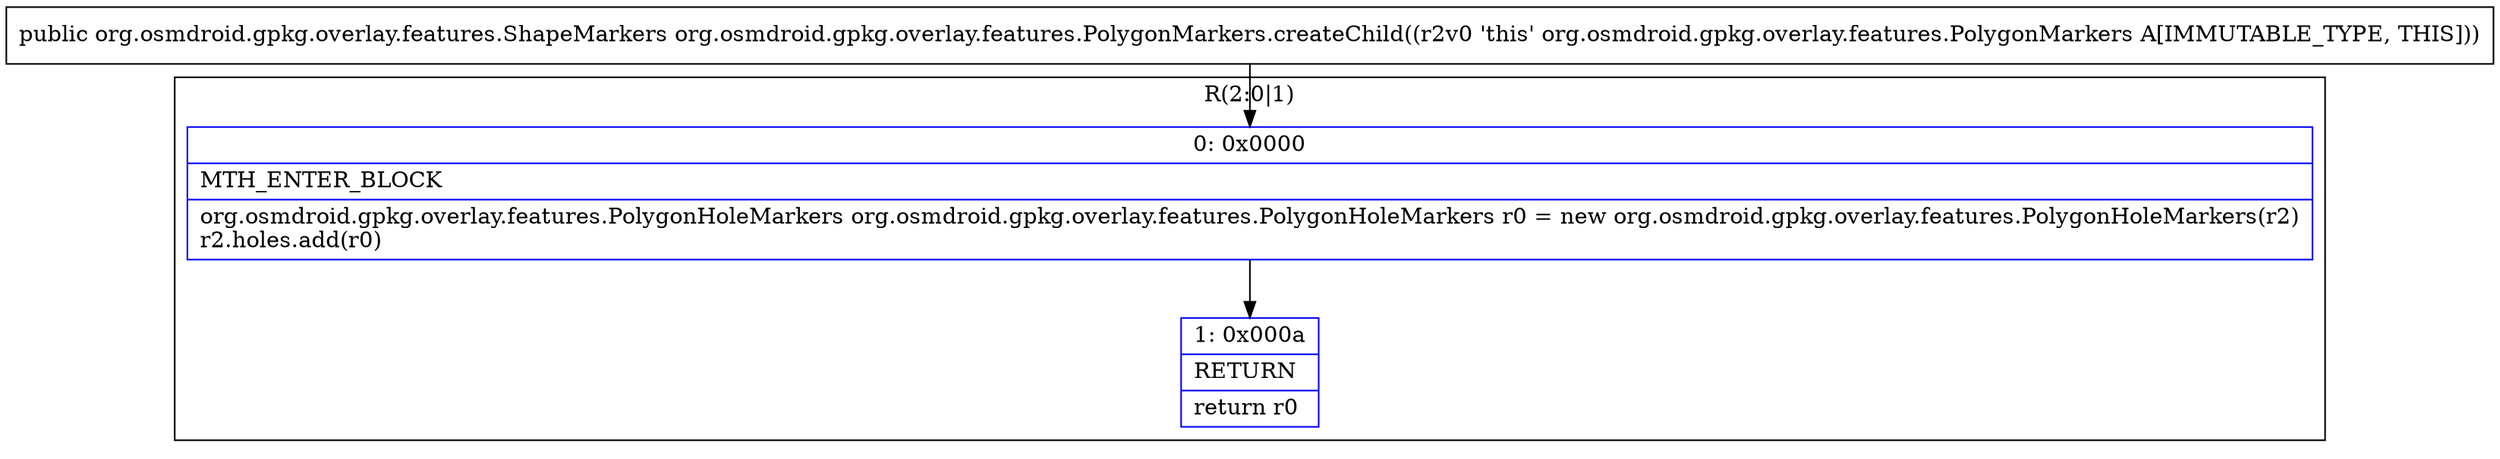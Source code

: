 digraph "CFG fororg.osmdroid.gpkg.overlay.features.PolygonMarkers.createChild()Lorg\/osmdroid\/gpkg\/overlay\/features\/ShapeMarkers;" {
subgraph cluster_Region_1046804134 {
label = "R(2:0|1)";
node [shape=record,color=blue];
Node_0 [shape=record,label="{0\:\ 0x0000|MTH_ENTER_BLOCK\l|org.osmdroid.gpkg.overlay.features.PolygonHoleMarkers org.osmdroid.gpkg.overlay.features.PolygonHoleMarkers r0 = new org.osmdroid.gpkg.overlay.features.PolygonHoleMarkers(r2)\lr2.holes.add(r0)\l}"];
Node_1 [shape=record,label="{1\:\ 0x000a|RETURN\l|return r0\l}"];
}
MethodNode[shape=record,label="{public org.osmdroid.gpkg.overlay.features.ShapeMarkers org.osmdroid.gpkg.overlay.features.PolygonMarkers.createChild((r2v0 'this' org.osmdroid.gpkg.overlay.features.PolygonMarkers A[IMMUTABLE_TYPE, THIS])) }"];
MethodNode -> Node_0;
Node_0 -> Node_1;
}

